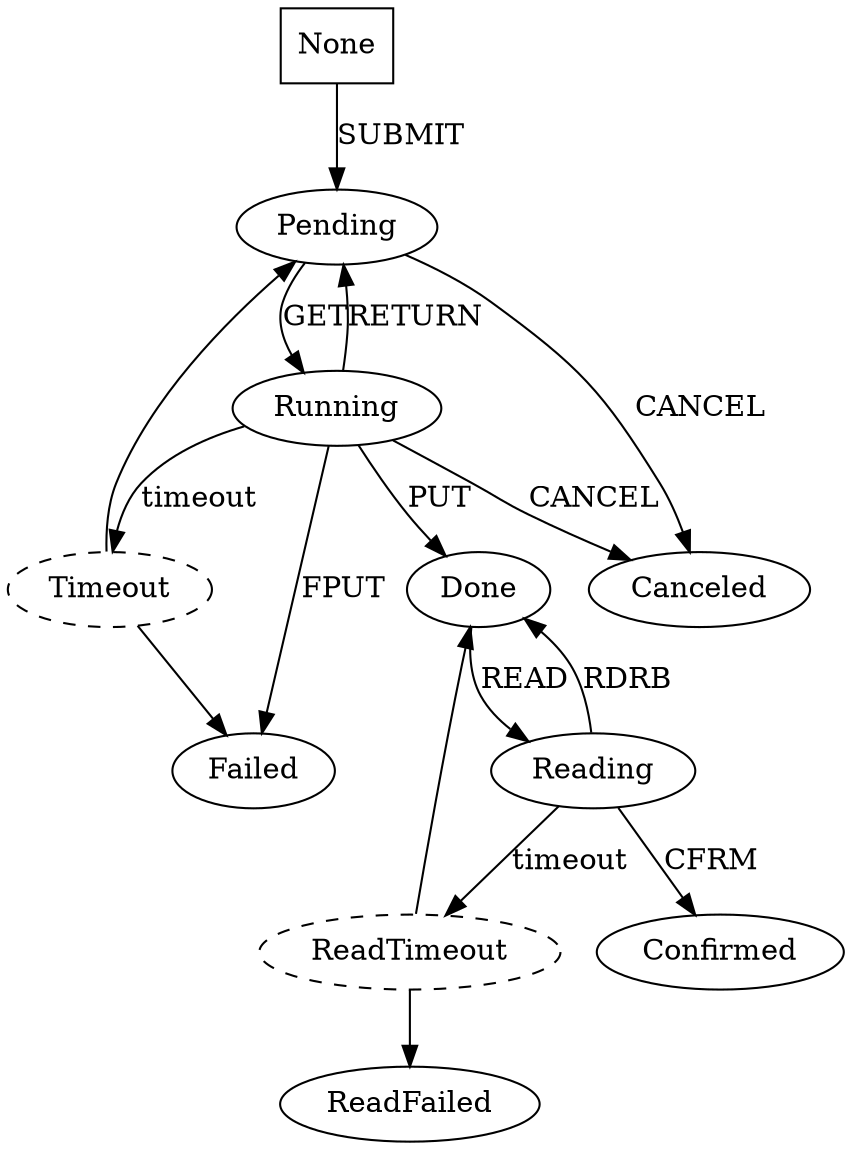 # dot -T ps state_graph.dot -o state_graph.ps

digraph NetScheduleNew {

  None [label="None", shape="box"];
  Timeout [label="Timeout", shape="ellipse", style="dashed"];
  ReadTimeout [label="ReadTimeout", shape="ellipse", style="dashed"];

  None -> Pending [label="SUBMIT"];

  Pending -> Running [label="GET"];
  Running -> Pending [label="RETURN"];
  Pending -> Canceled [label="CANCEL"];

  Running -> Canceled [label="CANCEL"];
  Running -> Failed [label="FPUT"];
  Running -> Done [label="PUT"];
  Running -> Timeout [label="timeout"];

  Timeout -> Pending;
  Timeout -> Failed;

  Done -> Reading [label="READ"];

  Reading -> Done [label="RDRB"];
  Reading -> ReadTimeout [label="timeout"];
  Reading -> Confirmed [label="CFRM"];

  ReadTimeout -> Done;
  ReadTimeout -> ReadFailed;
}

# Old diagrams

#digraph NetSchedule {
#  None -> Pending [label="submit"];
#
#  Pending -> Running [label="execute"];
#  Pending -> Canceled [label="cancel"];
#  Pending -> Done [label="out-of-sync success"];
#
#
#  Running -> Returned [label="return"];
#  Running -> Canceled [label="cancel"];
#  Running -> Failed [label="fail"];
#  Running -> Done [label="success"];
#
#  Returned -> Pending [label="r2p"];
#  Returned -> Running [label="r2p-execute?"];
#  Returned -> Canceled [label="cancel"];
#  Returned -> Failed [label="fail"];
#  Returned -> Done [label="out-of-sync success"];
#}
#
#digraph Reschedule {
#  Running -> Pending [label="reschedule?"];
#  Canceled -> Pending [label="reschedule"];
#  Failed -> Pending [label="reschedule"];
#  Done -> Pending [label="reschedule"];
#}
#
#digraph Ignore {
#  Pending -> Returned;
#  Pending -> Failed;
#  Canceled -> Running;
#  Canceled -> Returned;
#  Canceled -> Failed;
#  Canceled -> Done;
#  Failed -> Returned;
#  Failed -> Canceled;
#  Failed -> Done;
#  Done -> Returned;
#  Done -> Canceled;
#  Done -> Failed;
#}
